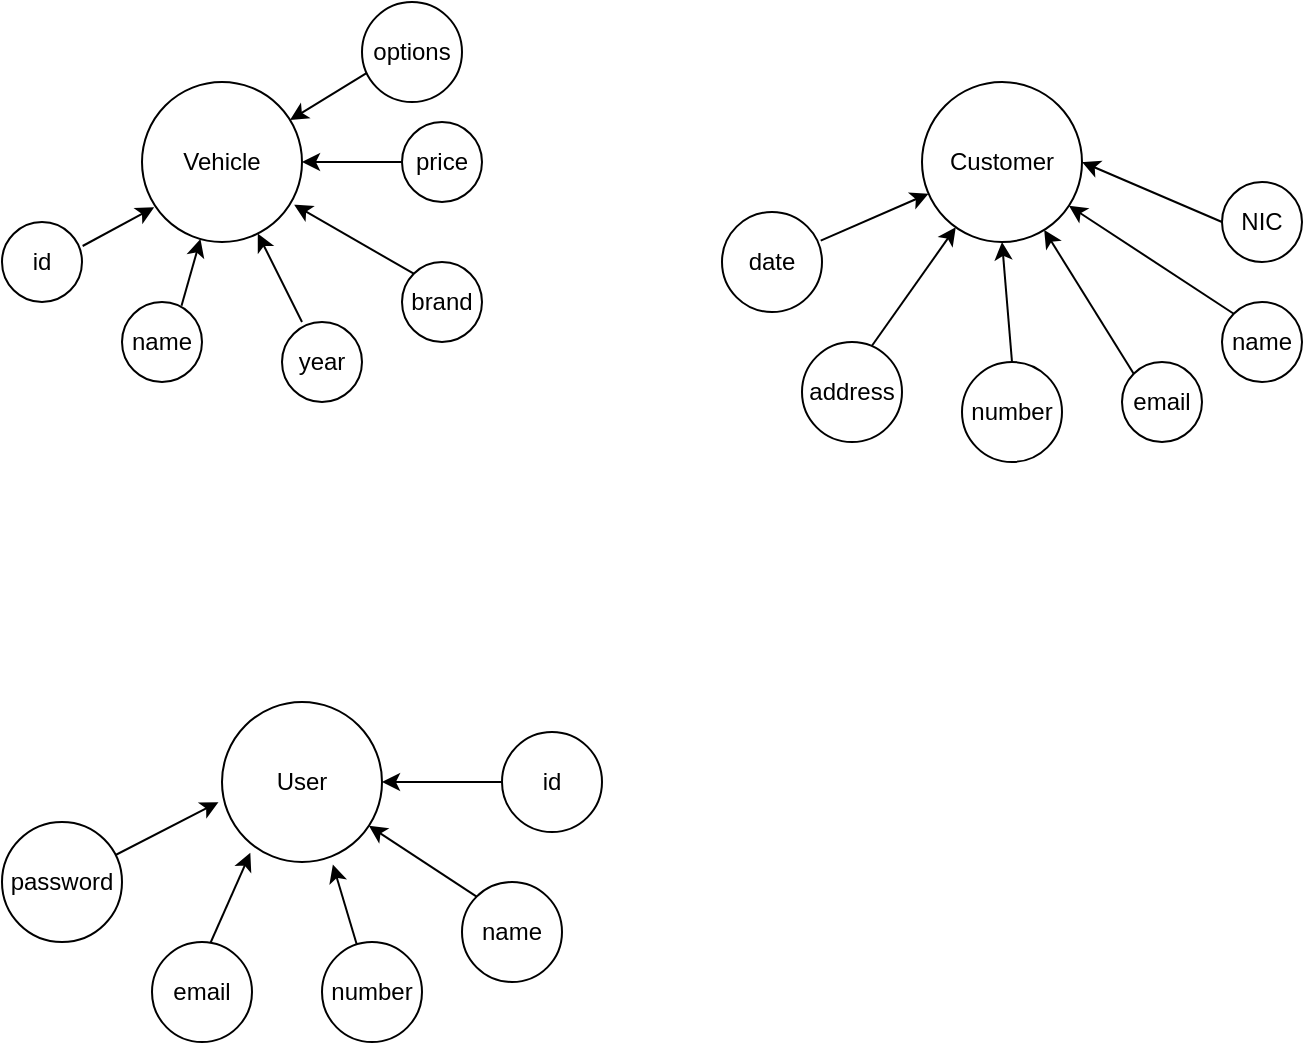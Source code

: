 <mxfile>
    <diagram id="SsTPEPDLdMMagwfKep6N" name="Page-1">
        <mxGraphModel dx="353" dy="339" grid="1" gridSize="10" guides="1" tooltips="1" connect="1" arrows="1" fold="1" page="1" pageScale="1" pageWidth="850" pageHeight="1100" math="0" shadow="0">
            <root>
                <mxCell id="0"/>
                <mxCell id="1" parent="0"/>
                <mxCell id="14" style="edgeStyle=none;html=1;exitX=0.25;exitY=0;exitDx=0;exitDy=0;exitPerimeter=0;" edge="1" parent="1" source="8" target="3">
                    <mxGeometry relative="1" as="geometry">
                        <mxPoint x="300" y="320" as="sourcePoint"/>
                    </mxGeometry>
                </mxCell>
                <mxCell id="15" style="edgeStyle=none;html=1;exitX=0;exitY=0.5;exitDx=0;exitDy=0;entryX=1;entryY=0.5;entryDx=0;entryDy=0;" edge="1" parent="1" source="10" target="3">
                    <mxGeometry relative="1" as="geometry"/>
                </mxCell>
                <mxCell id="3" value="Vehicle" style="ellipse;whiteSpace=wrap;html=1;aspect=fixed;" vertex="1" parent="1">
                    <mxGeometry x="210" y="200" width="80" height="80" as="geometry"/>
                </mxCell>
                <mxCell id="12" style="edgeStyle=none;html=1;exitX=1.008;exitY=0.3;exitDx=0;exitDy=0;entryX=0.076;entryY=0.783;entryDx=0;entryDy=0;entryPerimeter=0;exitPerimeter=0;" edge="1" parent="1" source="5" target="3">
                    <mxGeometry relative="1" as="geometry"/>
                </mxCell>
                <mxCell id="5" value="id" style="ellipse;whiteSpace=wrap;html=1;aspect=fixed;" vertex="1" parent="1">
                    <mxGeometry x="140" y="270" width="40" height="40" as="geometry"/>
                </mxCell>
                <mxCell id="13" style="edgeStyle=none;html=1;exitX=0.744;exitY=0.048;exitDx=0;exitDy=0;exitPerimeter=0;" edge="1" parent="1" source="7" target="3">
                    <mxGeometry relative="1" as="geometry"/>
                </mxCell>
                <mxCell id="7" value="name" style="ellipse;whiteSpace=wrap;html=1;aspect=fixed;" vertex="1" parent="1">
                    <mxGeometry x="200" y="310" width="40" height="40" as="geometry"/>
                </mxCell>
                <mxCell id="8" value="year" style="ellipse;whiteSpace=wrap;html=1;aspect=fixed;" vertex="1" parent="1">
                    <mxGeometry x="280" y="320" width="40" height="40" as="geometry"/>
                </mxCell>
                <mxCell id="22" style="edgeStyle=none;html=1;exitX=0;exitY=0;exitDx=0;exitDy=0;entryX=0.951;entryY=0.767;entryDx=0;entryDy=0;entryPerimeter=0;" edge="1" parent="1" source="9" target="3">
                    <mxGeometry relative="1" as="geometry">
                        <mxPoint x="280" y="260" as="targetPoint"/>
                    </mxGeometry>
                </mxCell>
                <mxCell id="9" value="brand" style="ellipse;whiteSpace=wrap;html=1;aspect=fixed;" vertex="1" parent="1">
                    <mxGeometry x="340" y="290" width="40" height="40" as="geometry"/>
                </mxCell>
                <mxCell id="10" value="price" style="ellipse;whiteSpace=wrap;html=1;aspect=fixed;" vertex="1" parent="1">
                    <mxGeometry x="340" y="220" width="40" height="40" as="geometry"/>
                </mxCell>
                <mxCell id="23" value="Customer" style="ellipse;whiteSpace=wrap;html=1;aspect=fixed;" vertex="1" parent="1">
                    <mxGeometry x="600" y="200" width="80" height="80" as="geometry"/>
                </mxCell>
                <mxCell id="34" style="edgeStyle=none;html=1;exitX=0;exitY=0.5;exitDx=0;exitDy=0;entryX=1;entryY=0.5;entryDx=0;entryDy=0;" edge="1" parent="1" source="24" target="23">
                    <mxGeometry relative="1" as="geometry"/>
                </mxCell>
                <mxCell id="24" value="NIC" style="ellipse;whiteSpace=wrap;html=1;aspect=fixed;" vertex="1" parent="1">
                    <mxGeometry x="750" y="250" width="40" height="40" as="geometry"/>
                </mxCell>
                <mxCell id="33" style="edgeStyle=none;html=1;exitX=0;exitY=0;exitDx=0;exitDy=0;" edge="1" parent="1" source="25" target="23">
                    <mxGeometry relative="1" as="geometry"/>
                </mxCell>
                <mxCell id="25" value="name" style="ellipse;whiteSpace=wrap;html=1;aspect=fixed;" vertex="1" parent="1">
                    <mxGeometry x="750" y="310" width="40" height="40" as="geometry"/>
                </mxCell>
                <mxCell id="32" style="edgeStyle=none;html=1;exitX=0;exitY=0;exitDx=0;exitDy=0;" edge="1" parent="1" source="26" target="23">
                    <mxGeometry relative="1" as="geometry"/>
                </mxCell>
                <mxCell id="26" value="email" style="ellipse;whiteSpace=wrap;html=1;aspect=fixed;" vertex="1" parent="1">
                    <mxGeometry x="700" y="340" width="40" height="40" as="geometry"/>
                </mxCell>
                <mxCell id="31" style="edgeStyle=none;html=1;exitX=0.5;exitY=0;exitDx=0;exitDy=0;entryX=0.5;entryY=1;entryDx=0;entryDy=0;" edge="1" parent="1" source="27" target="23">
                    <mxGeometry relative="1" as="geometry"/>
                </mxCell>
                <mxCell id="27" value="number" style="ellipse;whiteSpace=wrap;html=1;aspect=fixed;" vertex="1" parent="1">
                    <mxGeometry x="620" y="340" width="50" height="50" as="geometry"/>
                </mxCell>
                <mxCell id="30" style="edgeStyle=none;html=1;exitX=0.687;exitY=0.055;exitDx=0;exitDy=0;exitPerimeter=0;" edge="1" parent="1" source="28" target="23">
                    <mxGeometry relative="1" as="geometry"/>
                </mxCell>
                <mxCell id="28" value="address" style="ellipse;whiteSpace=wrap;html=1;aspect=fixed;" vertex="1" parent="1">
                    <mxGeometry x="540" y="330" width="50" height="50" as="geometry"/>
                </mxCell>
                <mxCell id="36" style="edgeStyle=none;html=1;exitX=0.987;exitY=0.286;exitDx=0;exitDy=0;exitPerimeter=0;" edge="1" parent="1" source="35" target="23">
                    <mxGeometry relative="1" as="geometry"/>
                </mxCell>
                <mxCell id="35" value="date" style="ellipse;whiteSpace=wrap;html=1;aspect=fixed;" vertex="1" parent="1">
                    <mxGeometry x="500" y="265" width="50" height="50" as="geometry"/>
                </mxCell>
                <mxCell id="37" value="User" style="ellipse;whiteSpace=wrap;html=1;aspect=fixed;" vertex="1" parent="1">
                    <mxGeometry x="250" y="510" width="80" height="80" as="geometry"/>
                </mxCell>
                <mxCell id="47" style="edgeStyle=none;html=1;exitX=0;exitY=0.5;exitDx=0;exitDy=0;entryX=1;entryY=0.5;entryDx=0;entryDy=0;" edge="1" parent="1" source="38" target="37">
                    <mxGeometry relative="1" as="geometry"/>
                </mxCell>
                <mxCell id="38" value="id" style="ellipse;whiteSpace=wrap;html=1;aspect=fixed;" vertex="1" parent="1">
                    <mxGeometry x="390" y="525" width="50" height="50" as="geometry"/>
                </mxCell>
                <mxCell id="46" style="edgeStyle=none;html=1;exitX=0;exitY=0;exitDx=0;exitDy=0;" edge="1" parent="1" source="39" target="37">
                    <mxGeometry relative="1" as="geometry"/>
                </mxCell>
                <mxCell id="39" value="name&lt;span style=&quot;color: rgba(0, 0, 0, 0); font-family: monospace; font-size: 0px; text-align: start;&quot;&gt;%3CmxGraphModel%3E%3Croot%3E%3CmxCell%20id%3D%220%22%2F%3E%3CmxCell%20id%3D%221%22%20parent%3D%220%22%2F%3E%3CmxCell%20id%3D%222%22%20value%3D%22id%22%20style%3D%22ellipse%3BwhiteSpace%3Dwrap%3Bhtml%3D1%3Baspect%3Dfixed%3B%22%20vertex%3D%221%22%20parent%3D%221%22%3E%3CmxGeometry%20x%3D%22390%22%20y%3D%22525%22%20width%3D%2250%22%20height%3D%2250%22%20as%3D%22geometry%22%2F%3E%3C%2FmxCell%3E%3C%2Froot%3E%3C%2FmxGraphModel%3E&lt;/span&gt;" style="ellipse;whiteSpace=wrap;html=1;aspect=fixed;" vertex="1" parent="1">
                    <mxGeometry x="370" y="600" width="50" height="50" as="geometry"/>
                </mxCell>
                <mxCell id="45" style="edgeStyle=none;html=1;entryX=0.693;entryY=1.016;entryDx=0;entryDy=0;entryPerimeter=0;" edge="1" parent="1" target="37">
                    <mxGeometry relative="1" as="geometry">
                        <mxPoint x="320" y="640" as="sourcePoint"/>
                    </mxGeometry>
                </mxCell>
                <mxCell id="40" value="number" style="ellipse;whiteSpace=wrap;html=1;aspect=fixed;" vertex="1" parent="1">
                    <mxGeometry x="300" y="630" width="50" height="50" as="geometry"/>
                </mxCell>
                <mxCell id="44" style="edgeStyle=none;html=1;entryX=0.177;entryY=0.943;entryDx=0;entryDy=0;entryPerimeter=0;" edge="1" parent="1" target="37">
                    <mxGeometry relative="1" as="geometry">
                        <mxPoint x="240" y="640" as="sourcePoint"/>
                    </mxGeometry>
                </mxCell>
                <mxCell id="41" value="email" style="ellipse;whiteSpace=wrap;html=1;aspect=fixed;" vertex="1" parent="1">
                    <mxGeometry x="215" y="630" width="50" height="50" as="geometry"/>
                </mxCell>
                <mxCell id="43" style="edgeStyle=none;html=1;entryX=-0.022;entryY=0.626;entryDx=0;entryDy=0;entryPerimeter=0;" edge="1" parent="1" target="37">
                    <mxGeometry relative="1" as="geometry">
                        <mxPoint x="190" y="590" as="sourcePoint"/>
                    </mxGeometry>
                </mxCell>
                <mxCell id="42" value="password" style="ellipse;whiteSpace=wrap;html=1;aspect=fixed;" vertex="1" parent="1">
                    <mxGeometry x="140" y="570" width="60" height="60" as="geometry"/>
                </mxCell>
                <mxCell id="50" style="edgeStyle=none;html=1;exitX=0.049;exitY=0.709;exitDx=0;exitDy=0;exitPerimeter=0;" edge="1" parent="1" source="49" target="3">
                    <mxGeometry relative="1" as="geometry"/>
                </mxCell>
                <mxCell id="49" value="options" style="ellipse;whiteSpace=wrap;html=1;aspect=fixed;" vertex="1" parent="1">
                    <mxGeometry x="320" y="160" width="50" height="50" as="geometry"/>
                </mxCell>
            </root>
        </mxGraphModel>
    </diagram>
</mxfile>
